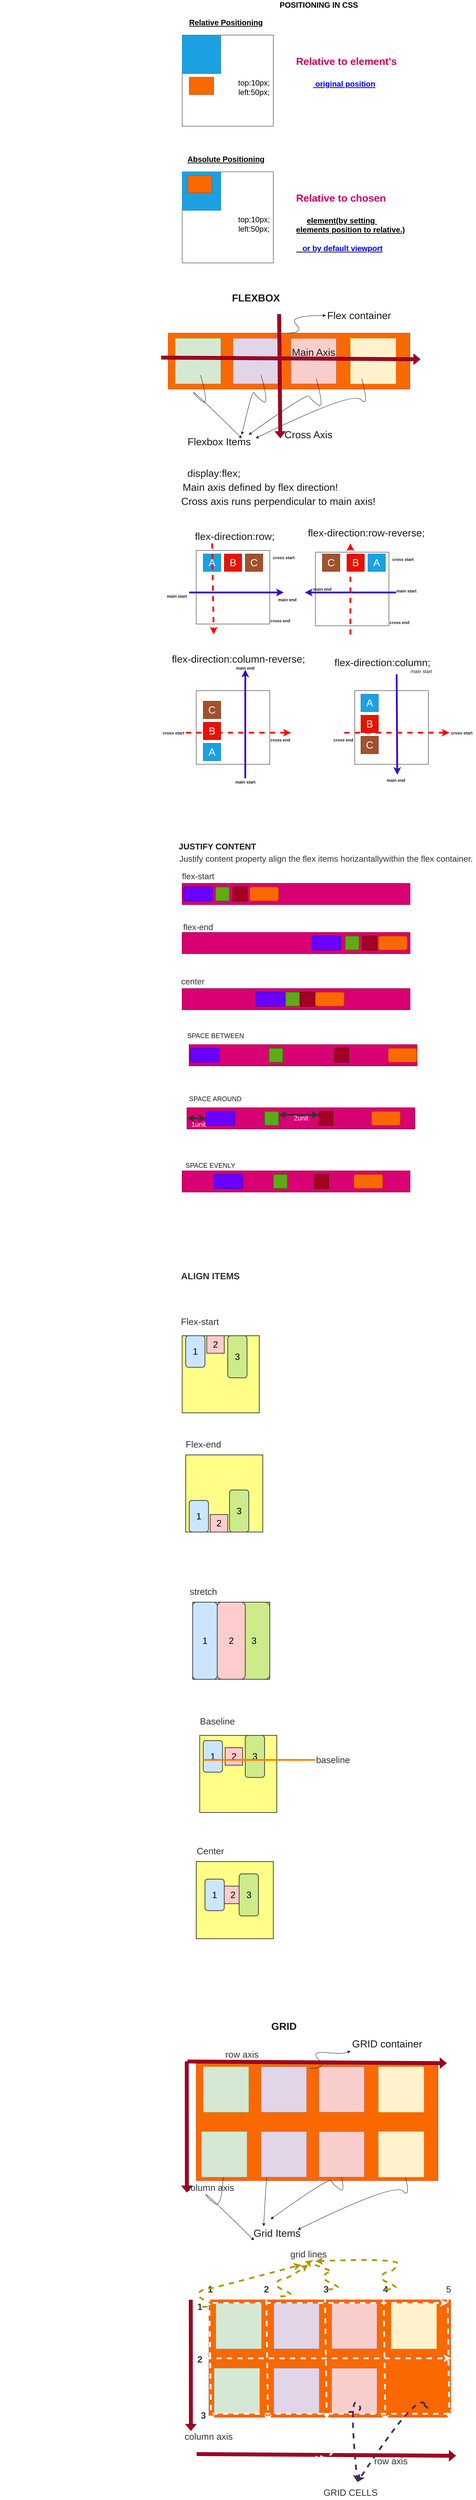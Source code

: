 <mxfile version="15.9.6" type="github">
  <diagram id="hBjouSgAeCDahPuPuHmp" name="Page-1">
    <mxGraphModel dx="1632" dy="436" grid="1" gridSize="10" guides="1" tooltips="1" connect="1" arrows="1" fold="1" page="1" pageScale="1" pageWidth="850" pageHeight="1100" math="0" shadow="0">
      <root>
        <mxCell id="0" />
        <mxCell id="1" parent="0" />
        <mxCell id="PpvAkOJpzQYMoEsu-7qa-2" value="&lt;span&gt;&lt;font size=&quot;1&quot;&gt;&lt;b style=&quot;font-size: 22px&quot;&gt;POSITIONING IN CSS&lt;/b&gt;&lt;/font&gt;&lt;/span&gt;" style="text;html=1;strokeColor=none;fillColor=none;align=center;verticalAlign=middle;whiteSpace=wrap;rounded=0;" parent="1" vertex="1">
          <mxGeometry x="340" y="30" width="260" height="30" as="geometry" />
        </mxCell>
        <mxCell id="PpvAkOJpzQYMoEsu-7qa-3" value="" style="whiteSpace=wrap;html=1;aspect=fixed;fontSize=22;" parent="1" vertex="1">
          <mxGeometry x="80" y="130" width="260" height="260" as="geometry" />
        </mxCell>
        <mxCell id="PpvAkOJpzQYMoEsu-7qa-4" value="&lt;b&gt;&lt;u&gt;Relative Positioning&lt;/u&gt;&lt;/b&gt;" style="text;html=1;strokeColor=none;fillColor=none;align=center;verticalAlign=middle;whiteSpace=wrap;rounded=0;fontSize=22;" parent="1" vertex="1">
          <mxGeometry x="80" y="80" width="250" height="30" as="geometry" />
        </mxCell>
        <mxCell id="PpvAkOJpzQYMoEsu-7qa-5" value="" style="whiteSpace=wrap;html=1;aspect=fixed;fontSize=22;fillColor=#1ba1e2;fontColor=#ffffff;strokeColor=#006EAF;" parent="1" vertex="1">
          <mxGeometry x="80" y="130" width="110" height="110" as="geometry" />
        </mxCell>
        <mxCell id="PpvAkOJpzQYMoEsu-7qa-7" value="" style="rounded=0;whiteSpace=wrap;html=1;fontSize=22;fillColor=#fa6800;fontColor=#000000;strokeColor=#C73500;" parent="1" vertex="1">
          <mxGeometry x="100" y="250" width="70" height="50" as="geometry" />
        </mxCell>
        <mxCell id="PpvAkOJpzQYMoEsu-7qa-8" value="top:10px;&lt;br&gt;left:50px;" style="text;html=1;strokeColor=none;fillColor=none;align=center;verticalAlign=middle;whiteSpace=wrap;rounded=0;fontSize=22;" parent="1" vertex="1">
          <mxGeometry x="240" y="250" width="90" height="60" as="geometry" />
        </mxCell>
        <mxCell id="PpvAkOJpzQYMoEsu-7qa-9" value="&lt;h1&gt;&lt;font style=&quot;font-size: 29px&quot; color=&quot;#cc0066&quot;&gt;Relative to element&#39;s&lt;/font&gt;&lt;span style=&quot;font-size: 43px&quot;&gt;&amp;nbsp;&lt;/span&gt;&lt;/h1&gt;&lt;div&gt;&amp;nbsp; &amp;nbsp; &amp;nbsp; &amp;nbsp; &lt;b&gt;&lt;u&gt;&amp;nbsp;&lt;font color=&quot;#0000ff&quot;&gt;original position&lt;/font&gt;&lt;/u&gt;&lt;/b&gt;&lt;/div&gt;" style="text;html=1;strokeColor=none;fillColor=none;spacing=5;spacingTop=-20;whiteSpace=wrap;overflow=hidden;rounded=0;fontSize=22;" parent="1" vertex="1">
          <mxGeometry x="400" y="155" width="480" height="210" as="geometry" />
        </mxCell>
        <mxCell id="PpvAkOJpzQYMoEsu-7qa-10" value="" style="whiteSpace=wrap;html=1;aspect=fixed;fontSize=22;" parent="1" vertex="1">
          <mxGeometry x="80" y="520" width="260" height="260" as="geometry" />
        </mxCell>
        <mxCell id="PpvAkOJpzQYMoEsu-7qa-11" value="&lt;b&gt;&lt;u&gt;Absolute Positioning&lt;/u&gt;&lt;/b&gt;" style="text;html=1;strokeColor=none;fillColor=none;align=center;verticalAlign=middle;whiteSpace=wrap;rounded=0;fontSize=22;" parent="1" vertex="1">
          <mxGeometry x="80" y="470" width="250" height="30" as="geometry" />
        </mxCell>
        <mxCell id="PpvAkOJpzQYMoEsu-7qa-12" value="" style="whiteSpace=wrap;html=1;aspect=fixed;fontSize=22;fillColor=#1ba1e2;fontColor=#ffffff;strokeColor=#006EAF;" parent="1" vertex="1">
          <mxGeometry x="80" y="520" width="110" height="110" as="geometry" />
        </mxCell>
        <mxCell id="PpvAkOJpzQYMoEsu-7qa-13" value="" style="rounded=0;whiteSpace=wrap;html=1;fontSize=22;fillColor=#fa6800;fontColor=#000000;strokeColor=#C73500;" parent="1" vertex="1">
          <mxGeometry x="95" y="530" width="70" height="50" as="geometry" />
        </mxCell>
        <mxCell id="PpvAkOJpzQYMoEsu-7qa-14" value="top:10px;&lt;br&gt;left:50px;" style="text;html=1;strokeColor=none;fillColor=none;align=center;verticalAlign=middle;whiteSpace=wrap;rounded=0;fontSize=22;" parent="1" vertex="1">
          <mxGeometry x="240" y="640" width="90" height="60" as="geometry" />
        </mxCell>
        <mxCell id="PpvAkOJpzQYMoEsu-7qa-15" value="&lt;h1&gt;&lt;font style=&quot;font-size: 29px&quot; color=&quot;#cc0066&quot;&gt;Relative to chosen&lt;/font&gt;&lt;/h1&gt;&lt;div&gt;&amp;nbsp; &amp;nbsp; &amp;nbsp;&lt;b&gt;&lt;u&gt;element(by setting&amp;nbsp;&lt;/u&gt;&lt;/b&gt;&lt;/div&gt;&lt;div&gt;&lt;b&gt;&lt;u&gt;elements position to relative.)&lt;/u&gt;&lt;/b&gt;&lt;/div&gt;&lt;div&gt;&lt;b&gt;&lt;u&gt;&lt;font color=&quot;#0000ff&quot;&gt;&lt;br&gt;&lt;/font&gt;&lt;/u&gt;&lt;/b&gt;&lt;/div&gt;&lt;div&gt;&lt;b&gt;&lt;u&gt;&lt;font color=&quot;#0000ff&quot;&gt;&amp;nbsp; &amp;nbsp;or by default viewport&lt;/font&gt;&lt;/u&gt;&lt;/b&gt;&lt;/div&gt;" style="text;html=1;strokeColor=none;fillColor=none;spacing=5;spacingTop=-20;whiteSpace=wrap;overflow=hidden;rounded=0;fontSize=22;" parent="1" vertex="1">
          <mxGeometry x="400" y="545" width="480" height="210" as="geometry" />
        </mxCell>
        <mxCell id="PpvAkOJpzQYMoEsu-7qa-16" value="&lt;b&gt;&lt;font color=&quot;#1a1a1a&quot;&gt;FLEXBOX&lt;/font&gt;&lt;/b&gt;" style="text;html=1;align=center;verticalAlign=middle;resizable=0;points=[];autosize=1;strokeColor=none;fillColor=none;fontSize=29;fontColor=#0000FF;" parent="1" vertex="1">
          <mxGeometry x="215" y="860" width="150" height="40" as="geometry" />
        </mxCell>
        <mxCell id="PpvAkOJpzQYMoEsu-7qa-17" value="" style="whiteSpace=wrap;html=1;fontSize=29;fontColor=#000000;fillColor=#fa6800;strokeColor=#C73500;" parent="1" vertex="1">
          <mxGeometry x="40" y="980" width="690" height="160" as="geometry" />
        </mxCell>
        <mxCell id="PpvAkOJpzQYMoEsu-7qa-18" value="" style="whiteSpace=wrap;html=1;aspect=fixed;fontSize=29;fillColor=#d5e8d4;strokeColor=#82b366;" parent="1" vertex="1">
          <mxGeometry x="60" y="995" width="130" height="130" as="geometry" />
        </mxCell>
        <mxCell id="PpvAkOJpzQYMoEsu-7qa-19" value="" style="whiteSpace=wrap;html=1;aspect=fixed;fontSize=29;fillColor=#e1d5e7;strokeColor=#9673a6;" parent="1" vertex="1">
          <mxGeometry x="225" y="995" width="130" height="130" as="geometry" />
        </mxCell>
        <mxCell id="PpvAkOJpzQYMoEsu-7qa-20" value="" style="whiteSpace=wrap;html=1;aspect=fixed;fontSize=29;fillColor=#f8cecc;strokeColor=#b85450;" parent="1" vertex="1">
          <mxGeometry x="390" y="995" width="130" height="130" as="geometry" />
        </mxCell>
        <mxCell id="PpvAkOJpzQYMoEsu-7qa-21" value="" style="whiteSpace=wrap;html=1;aspect=fixed;fontSize=29;fillColor=#fff2cc;strokeColor=#d6b656;" parent="1" vertex="1">
          <mxGeometry x="560" y="995" width="130" height="130" as="geometry" />
        </mxCell>
        <mxCell id="PpvAkOJpzQYMoEsu-7qa-22" value="" style="curved=1;endArrow=classic;html=1;rounded=0;fontSize=29;fontColor=#1A1A1A;" parent="1" edge="1">
          <mxGeometry width="50" height="50" relative="1" as="geometry">
            <mxPoint x="380" y="980" as="sourcePoint" />
            <mxPoint x="490" y="930" as="targetPoint" />
            <Array as="points">
              <mxPoint x="430" y="980" />
              <mxPoint x="380" y="930" />
            </Array>
          </mxGeometry>
        </mxCell>
        <mxCell id="PpvAkOJpzQYMoEsu-7qa-23" value="&amp;nbsp; &amp;nbsp; &amp;nbsp; &amp;nbsp; &amp;nbsp; &amp;nbsp; &amp;nbsp; &amp;nbsp; Flex container" style="text;html=1;align=center;verticalAlign=middle;resizable=0;points=[];autosize=1;strokeColor=none;fillColor=none;fontSize=29;fontColor=#1A1A1A;" parent="1" vertex="1">
          <mxGeometry x="355" y="910" width="330" height="40" as="geometry" />
        </mxCell>
        <mxCell id="PpvAkOJpzQYMoEsu-7qa-24" value="" style="curved=1;endArrow=classic;html=1;rounded=0;fontSize=29;fontColor=#1A1A1A;" parent="1" edge="1">
          <mxGeometry width="50" height="50" relative="1" as="geometry">
            <mxPoint x="462.5" y="1110" as="sourcePoint" />
            <mxPoint x="270" y="1270" as="targetPoint" />
            <Array as="points">
              <mxPoint x="487.5" y="1200" />
              <mxPoint x="447.5" y="1170" />
              <mxPoint x="437.5" y="1150" />
            </Array>
          </mxGeometry>
        </mxCell>
        <mxCell id="PpvAkOJpzQYMoEsu-7qa-25" value="" style="curved=1;endArrow=classic;html=1;rounded=0;fontSize=29;fontColor=#1A1A1A;" parent="1" edge="1">
          <mxGeometry width="50" height="50" relative="1" as="geometry">
            <mxPoint x="592.333" y="1110" as="sourcePoint" />
            <mxPoint x="290" y="1280" as="targetPoint" />
            <Array as="points">
              <mxPoint x="615" y="1195" />
              <mxPoint x="565" y="1145" />
            </Array>
          </mxGeometry>
        </mxCell>
        <mxCell id="PpvAkOJpzQYMoEsu-7qa-26" value="" style="curved=1;endArrow=classic;html=1;rounded=0;fontSize=29;fontColor=#1A1A1A;" parent="1" edge="1">
          <mxGeometry width="50" height="50" relative="1" as="geometry">
            <mxPoint x="305" y="1100" as="sourcePoint" />
            <mxPoint x="250" y="1270" as="targetPoint" />
            <Array as="points">
              <mxPoint x="330" y="1190" />
              <mxPoint x="290" y="1160" />
              <mxPoint x="280" y="1140" />
            </Array>
          </mxGeometry>
        </mxCell>
        <mxCell id="PpvAkOJpzQYMoEsu-7qa-27" value="" style="curved=1;endArrow=classic;html=1;rounded=0;fontSize=29;fontColor=#1A1A1A;" parent="1" edge="1">
          <mxGeometry width="50" height="50" relative="1" as="geometry">
            <mxPoint x="132.5" y="1100" as="sourcePoint" />
            <mxPoint x="250" y="1280" as="targetPoint" />
            <Array as="points">
              <mxPoint x="157.5" y="1190" />
              <mxPoint x="117.5" y="1160" />
              <mxPoint x="107.5" y="1140" />
            </Array>
          </mxGeometry>
        </mxCell>
        <mxCell id="PpvAkOJpzQYMoEsu-7qa-28" value="Flexbox Items" style="text;html=1;align=center;verticalAlign=middle;resizable=0;points=[];autosize=1;strokeColor=none;fillColor=none;fontSize=29;fontColor=#1A1A1A;" parent="1" vertex="1">
          <mxGeometry x="85" y="1270" width="200" height="40" as="geometry" />
        </mxCell>
        <mxCell id="PpvAkOJpzQYMoEsu-7qa-29" value="display:flex;" style="text;html=1;align=center;verticalAlign=middle;resizable=0;points=[];autosize=1;strokeColor=none;fillColor=none;fontSize=29;fontColor=#1A1A1A;" parent="1" vertex="1">
          <mxGeometry x="85" y="1360" width="170" height="40" as="geometry" />
        </mxCell>
        <mxCell id="PpvAkOJpzQYMoEsu-7qa-32" value="" style="shape=flexArrow;endArrow=classic;html=1;rounded=0;fontSize=29;fontColor=#1A1A1A;fillColor=#a20025;strokeColor=#6F0000;" parent="1" edge="1">
          <mxGeometry width="50" height="50" relative="1" as="geometry">
            <mxPoint x="20" y="1050" as="sourcePoint" />
            <mxPoint x="760" y="1054.805" as="targetPoint" />
          </mxGeometry>
        </mxCell>
        <mxCell id="PpvAkOJpzQYMoEsu-7qa-34" value="Main Axis" style="text;html=1;strokeColor=none;fillColor=none;align=center;verticalAlign=middle;whiteSpace=wrap;rounded=0;fontSize=29;fontColor=#1A1A1A;strokeWidth=1;" parent="1" vertex="1">
          <mxGeometry x="345" y="1020" width="220" height="30" as="geometry" />
        </mxCell>
        <mxCell id="PpvAkOJpzQYMoEsu-7qa-36" value="" style="shape=flexArrow;endArrow=classic;html=1;rounded=0;fontSize=29;fontColor=#1A1A1A;fillColor=#a20025;strokeColor=#6F0000;exitX=0.005;exitY=0.4;exitDx=0;exitDy=0;exitPerimeter=0;" parent="1" source="PpvAkOJpzQYMoEsu-7qa-23" edge="1">
          <mxGeometry width="50" height="50" relative="1" as="geometry">
            <mxPoint x="250" y="920" as="sourcePoint" />
            <mxPoint x="360" y="1280" as="targetPoint" />
          </mxGeometry>
        </mxCell>
        <mxCell id="PpvAkOJpzQYMoEsu-7qa-38" value="Cross Axis" style="text;html=1;align=center;verticalAlign=middle;resizable=0;points=[];autosize=1;strokeColor=none;fillColor=none;fontSize=29;fontColor=#1A1A1A;" parent="1" vertex="1">
          <mxGeometry x="365" y="1250" width="150" height="40" as="geometry" />
        </mxCell>
        <mxCell id="PpvAkOJpzQYMoEsu-7qa-39" value="&amp;nbsp; &amp;nbsp; &amp;nbsp; &amp;nbsp; &amp;nbsp; &amp;nbsp; &amp;nbsp; &amp;nbsp; &amp;nbsp; &amp;nbsp; &amp;nbsp; &amp;nbsp; &amp;nbsp; &amp;nbsp; &amp;nbsp; &amp;nbsp; &amp;nbsp; &amp;nbsp; &amp;nbsp; &amp;nbsp; &amp;nbsp; &amp;nbsp; &amp;nbsp; &amp;nbsp; &amp;nbsp;Main axis defined by flex direction!" style="text;html=1;align=center;verticalAlign=middle;resizable=0;points=[];autosize=1;strokeColor=none;fillColor=none;fontSize=29;fontColor=#1A1A1A;" parent="1" vertex="1">
          <mxGeometry x="-320" y="1400" width="850" height="40" as="geometry" />
        </mxCell>
        <mxCell id="PpvAkOJpzQYMoEsu-7qa-40" value="&amp;nbsp; &amp;nbsp; &amp;nbsp; &amp;nbsp; &amp;nbsp; &amp;nbsp; &amp;nbsp; &amp;nbsp; &amp;nbsp; &amp;nbsp; &amp;nbsp; &amp;nbsp; &amp;nbsp; &amp;nbsp; &amp;nbsp; &amp;nbsp; &amp;nbsp; &amp;nbsp; &amp;nbsp; &amp;nbsp; &amp;nbsp; &amp;nbsp; &amp;nbsp; &amp;nbsp; &amp;nbsp; &amp;nbsp; &amp;nbsp; &amp;nbsp; &amp;nbsp; &amp;nbsp; &amp;nbsp; &amp;nbsp;Cross axis runs perpendicular to main axis!" style="text;html=1;align=center;verticalAlign=middle;resizable=0;points=[];autosize=1;strokeColor=none;fillColor=none;fontSize=29;fontColor=#1A1A1A;" parent="1" vertex="1">
          <mxGeometry x="-440" y="1440" width="1080" height="40" as="geometry" />
        </mxCell>
        <mxCell id="PpvAkOJpzQYMoEsu-7qa-42" value="" style="whiteSpace=wrap;html=1;aspect=fixed;fontSize=29;fontColor=#1A1A1A;strokeWidth=1;" parent="1" vertex="1">
          <mxGeometry x="120" y="1600" width="210" height="210" as="geometry" />
        </mxCell>
        <mxCell id="PpvAkOJpzQYMoEsu-7qa-43" value="A" style="whiteSpace=wrap;html=1;aspect=fixed;fontSize=29;fontColor=#ffffff;strokeWidth=1;fillColor=#1ba1e2;strokeColor=#006EAF;" parent="1" vertex="1">
          <mxGeometry x="140" y="1610" width="50" height="50" as="geometry" />
        </mxCell>
        <mxCell id="PpvAkOJpzQYMoEsu-7qa-45" value="B" style="whiteSpace=wrap;html=1;aspect=fixed;fontSize=29;fontColor=#ffffff;strokeWidth=1;fillColor=#e51400;strokeColor=#B20000;" parent="1" vertex="1">
          <mxGeometry x="200" y="1610" width="50" height="50" as="geometry" />
        </mxCell>
        <mxCell id="PpvAkOJpzQYMoEsu-7qa-46" value="C" style="whiteSpace=wrap;html=1;aspect=fixed;fontSize=29;fontColor=#ffffff;strokeWidth=1;fillColor=#a0522d;strokeColor=#6D1F00;" parent="1" vertex="1">
          <mxGeometry x="260" y="1610" width="50" height="50" as="geometry" />
        </mxCell>
        <mxCell id="PpvAkOJpzQYMoEsu-7qa-47" value="&amp;nbsp; &amp;nbsp; &amp;nbsp; &amp;nbsp; &amp;nbsp; &amp;nbsp; &amp;nbsp; &amp;nbsp; flex-direction:row;" style="text;html=1;align=center;verticalAlign=middle;resizable=0;points=[];autosize=1;strokeColor=none;fillColor=none;fontSize=29;fontColor=#1A1A1A;" parent="1" vertex="1">
          <mxGeometry x="-20" y="1540" width="370" height="40" as="geometry" />
        </mxCell>
        <mxCell id="PpvAkOJpzQYMoEsu-7qa-51" value="" style="endArrow=classic;html=1;rounded=0;fontSize=28;fontColor=#1A1A1A;fillColor=#6a00ff;strokeColor=#3700CC;strokeWidth=5;" parent="1" edge="1">
          <mxGeometry width="50" height="50" relative="1" as="geometry">
            <mxPoint x="100" y="1720" as="sourcePoint" />
            <mxPoint x="370" y="1720" as="targetPoint" />
          </mxGeometry>
        </mxCell>
        <mxCell id="PpvAkOJpzQYMoEsu-7qa-52" value="" style="endArrow=classic;html=1;rounded=0;fontSize=28;fontColor=#1A1A1A;strokeWidth=5;strokeColor=#FF0000;dashed=1;" parent="1" source="PpvAkOJpzQYMoEsu-7qa-47" edge="1">
          <mxGeometry width="50" height="50" relative="1" as="geometry">
            <mxPoint x="400" y="1760" as="sourcePoint" />
            <mxPoint x="170" y="1840" as="targetPoint" />
          </mxGeometry>
        </mxCell>
        <mxCell id="PpvAkOJpzQYMoEsu-7qa-53" value="&lt;span style=&quot;font-size: 12px&quot;&gt;&lt;b&gt;main start&lt;/b&gt;&lt;/span&gt;" style="text;html=1;strokeColor=none;fillColor=none;align=center;verticalAlign=middle;whiteSpace=wrap;rounded=0;fontSize=28;fontColor=#1A1A1A;" parent="1" vertex="1">
          <mxGeometry x="30" y="1710" width="70" height="30" as="geometry" />
        </mxCell>
        <mxCell id="PpvAkOJpzQYMoEsu-7qa-54" value="&lt;span style=&quot;font-size: 12px&quot;&gt;&lt;b&gt;main end&lt;/b&gt;&lt;/span&gt;" style="text;html=1;strokeColor=none;fillColor=none;align=center;verticalAlign=middle;whiteSpace=wrap;rounded=0;fontSize=28;fontColor=#1A1A1A;" parent="1" vertex="1">
          <mxGeometry x="350" y="1720" width="60" height="30" as="geometry" />
        </mxCell>
        <mxCell id="PpvAkOJpzQYMoEsu-7qa-55" value="&lt;span style=&quot;font-size: 12px&quot;&gt;&lt;b&gt;cross start&lt;/b&gt;&lt;/span&gt;" style="text;html=1;strokeColor=none;fillColor=none;align=center;verticalAlign=middle;whiteSpace=wrap;rounded=0;fontSize=28;fontColor=#1A1A1A;" parent="1" vertex="1">
          <mxGeometry x="330" y="1600" width="80" height="30" as="geometry" />
        </mxCell>
        <mxCell id="PpvAkOJpzQYMoEsu-7qa-56" value="&lt;span style=&quot;font-size: 12px&quot;&gt;&lt;b&gt;cross end&lt;/b&gt;&lt;/span&gt;" style="text;html=1;strokeColor=none;fillColor=none;align=center;verticalAlign=middle;whiteSpace=wrap;rounded=0;fontSize=28;fontColor=#1A1A1A;" parent="1" vertex="1">
          <mxGeometry x="330" y="1780" width="60" height="30" as="geometry" />
        </mxCell>
        <mxCell id="PpvAkOJpzQYMoEsu-7qa-59" value="" style="whiteSpace=wrap;html=1;aspect=fixed;fontSize=29;fontColor=#1A1A1A;strokeWidth=1;" parent="1" vertex="1">
          <mxGeometry x="460" y="1605" width="210" height="210" as="geometry" />
        </mxCell>
        <mxCell id="PpvAkOJpzQYMoEsu-7qa-60" value="A" style="whiteSpace=wrap;html=1;aspect=fixed;fontSize=29;fontColor=#ffffff;strokeWidth=1;fillColor=#1ba1e2;strokeColor=#006EAF;" parent="1" vertex="1">
          <mxGeometry x="610" y="1610" width="50" height="50" as="geometry" />
        </mxCell>
        <mxCell id="PpvAkOJpzQYMoEsu-7qa-61" value="B" style="whiteSpace=wrap;html=1;aspect=fixed;fontSize=29;fontColor=#ffffff;strokeWidth=1;fillColor=#e51400;strokeColor=#B20000;" parent="1" vertex="1">
          <mxGeometry x="550" y="1610" width="50" height="50" as="geometry" />
        </mxCell>
        <mxCell id="PpvAkOJpzQYMoEsu-7qa-62" value="C" style="whiteSpace=wrap;html=1;aspect=fixed;fontSize=29;fontColor=#ffffff;strokeWidth=1;fillColor=#a0522d;strokeColor=#6D1F00;" parent="1" vertex="1">
          <mxGeometry x="480" y="1610" width="50" height="50" as="geometry" />
        </mxCell>
        <mxCell id="PpvAkOJpzQYMoEsu-7qa-63" value="" style="endArrow=classic;html=1;rounded=0;fontSize=28;fontColor=#1A1A1A;fillColor=#6a00ff;strokeColor=#3700CC;strokeWidth=5;" parent="1" edge="1">
          <mxGeometry width="50" height="50" relative="1" as="geometry">
            <mxPoint x="690" y="1720" as="sourcePoint" />
            <mxPoint x="430" y="1720" as="targetPoint" />
          </mxGeometry>
        </mxCell>
        <mxCell id="PpvAkOJpzQYMoEsu-7qa-64" value="" style="endArrow=classic;html=1;rounded=0;fontSize=28;fontColor=#1A1A1A;strokeWidth=5;strokeColor=#FF0000;dashed=1;" parent="1" edge="1">
          <mxGeometry width="50" height="50" relative="1" as="geometry">
            <mxPoint x="560" y="1840" as="sourcePoint" />
            <mxPoint x="560" y="1580" as="targetPoint" />
          </mxGeometry>
        </mxCell>
        <mxCell id="PpvAkOJpzQYMoEsu-7qa-65" value="&lt;span style=&quot;font-size: 12px&quot;&gt;&lt;b&gt;main start&lt;/b&gt;&lt;/span&gt;" style="text;html=1;strokeColor=none;fillColor=none;align=center;verticalAlign=middle;whiteSpace=wrap;rounded=0;fontSize=28;fontColor=#1A1A1A;" parent="1" vertex="1">
          <mxGeometry x="690" y="1695" width="60" height="30" as="geometry" />
        </mxCell>
        <mxCell id="PpvAkOJpzQYMoEsu-7qa-66" value="&lt;span style=&quot;font-size: 12px&quot;&gt;&lt;b&gt;cross start&lt;/b&gt;&lt;/span&gt;" style="text;html=1;strokeColor=none;fillColor=none;align=center;verticalAlign=middle;whiteSpace=wrap;rounded=0;fontSize=28;fontColor=#1A1A1A;" parent="1" vertex="1">
          <mxGeometry x="670" y="1605" width="80" height="30" as="geometry" />
        </mxCell>
        <mxCell id="PpvAkOJpzQYMoEsu-7qa-67" value="&lt;span style=&quot;font-size: 12px&quot;&gt;&lt;b&gt;cross end&lt;/b&gt;&lt;/span&gt;" style="text;html=1;strokeColor=none;fillColor=none;align=center;verticalAlign=middle;whiteSpace=wrap;rounded=0;fontSize=28;fontColor=#1A1A1A;" parent="1" vertex="1">
          <mxGeometry x="670" y="1785" width="60" height="30" as="geometry" />
        </mxCell>
        <mxCell id="PpvAkOJpzQYMoEsu-7qa-68" value="flex-direction:row-reverse;" style="text;html=1;align=center;verticalAlign=middle;resizable=0;points=[];autosize=1;strokeColor=none;fillColor=none;fontSize=29;fontColor=#1A1A1A;" parent="1" vertex="1">
          <mxGeometry x="430" y="1530" width="350" height="40" as="geometry" />
        </mxCell>
        <mxCell id="PpvAkOJpzQYMoEsu-7qa-69" value="&lt;span style=&quot;font-size: 12px&quot;&gt;&lt;b&gt;main end&lt;/b&gt;&lt;/span&gt;" style="text;html=1;strokeColor=none;fillColor=none;align=center;verticalAlign=middle;whiteSpace=wrap;rounded=0;fontSize=28;fontColor=#1A1A1A;" parent="1" vertex="1">
          <mxGeometry x="450" y="1690" width="60" height="30" as="geometry" />
        </mxCell>
        <mxCell id="PpvAkOJpzQYMoEsu-7qa-70" value="" style="whiteSpace=wrap;html=1;aspect=fixed;fontSize=29;fontColor=#1A1A1A;strokeWidth=1;" parent="1" vertex="1">
          <mxGeometry x="120" y="2000" width="210" height="210" as="geometry" />
        </mxCell>
        <mxCell id="PpvAkOJpzQYMoEsu-7qa-71" value="A" style="whiteSpace=wrap;html=1;aspect=fixed;fontSize=29;fontColor=#ffffff;strokeWidth=1;fillColor=#1ba1e2;strokeColor=#006EAF;" parent="1" vertex="1">
          <mxGeometry x="140" y="2150" width="50" height="50" as="geometry" />
        </mxCell>
        <mxCell id="PpvAkOJpzQYMoEsu-7qa-72" value="B" style="whiteSpace=wrap;html=1;aspect=fixed;fontSize=29;fontColor=#ffffff;strokeWidth=1;fillColor=#e51400;strokeColor=#B20000;" parent="1" vertex="1">
          <mxGeometry x="140" y="2090" width="50" height="50" as="geometry" />
        </mxCell>
        <mxCell id="PpvAkOJpzQYMoEsu-7qa-73" value="C" style="whiteSpace=wrap;html=1;aspect=fixed;fontSize=29;fontColor=#ffffff;strokeWidth=1;fillColor=#a0522d;strokeColor=#6D1F00;" parent="1" vertex="1">
          <mxGeometry x="140" y="2030" width="50" height="50" as="geometry" />
        </mxCell>
        <mxCell id="PpvAkOJpzQYMoEsu-7qa-74" value="" style="endArrow=classic;html=1;rounded=0;fontSize=28;fontColor=#1A1A1A;fillColor=#6a00ff;strokeColor=#3700CC;strokeWidth=5;" parent="1" edge="1">
          <mxGeometry width="50" height="50" relative="1" as="geometry">
            <mxPoint x="260" y="2250" as="sourcePoint" />
            <mxPoint x="260" y="1940" as="targetPoint" />
          </mxGeometry>
        </mxCell>
        <mxCell id="PpvAkOJpzQYMoEsu-7qa-75" value="" style="endArrow=classic;html=1;rounded=0;fontSize=28;fontColor=#1A1A1A;strokeWidth=5;strokeColor=#FF0000;dashed=1;" parent="1" edge="1">
          <mxGeometry width="50" height="50" relative="1" as="geometry">
            <mxPoint x="90" y="2120" as="sourcePoint" />
            <mxPoint x="390" y="2120" as="targetPoint" />
          </mxGeometry>
        </mxCell>
        <mxCell id="PpvAkOJpzQYMoEsu-7qa-76" value="&lt;span style=&quot;font-size: 12px&quot;&gt;&lt;b&gt;main start&lt;/b&gt;&lt;/span&gt;" style="text;html=1;strokeColor=none;fillColor=none;align=center;verticalAlign=middle;whiteSpace=wrap;rounded=0;fontSize=28;fontColor=#1A1A1A;" parent="1" vertex="1">
          <mxGeometry x="222.5" y="2240" width="75" height="30" as="geometry" />
        </mxCell>
        <mxCell id="PpvAkOJpzQYMoEsu-7qa-77" value="&lt;span style=&quot;font-size: 12px&quot;&gt;&lt;b&gt;main end&lt;/b&gt;&lt;/span&gt;" style="text;html=1;strokeColor=none;fillColor=none;align=center;verticalAlign=middle;whiteSpace=wrap;rounded=0;fontSize=28;fontColor=#1A1A1A;" parent="1" vertex="1">
          <mxGeometry x="230" y="1900" width="60" height="60" as="geometry" />
        </mxCell>
        <mxCell id="PpvAkOJpzQYMoEsu-7qa-78" value="&lt;span style=&quot;font-size: 12px&quot;&gt;&lt;b&gt;cross end&lt;/b&gt;&lt;/span&gt;" style="text;html=1;strokeColor=none;fillColor=none;align=center;verticalAlign=middle;whiteSpace=wrap;rounded=0;fontSize=28;fontColor=#1A1A1A;" parent="1" vertex="1">
          <mxGeometry x="320" y="2120" width="80" height="30" as="geometry" />
        </mxCell>
        <mxCell id="PpvAkOJpzQYMoEsu-7qa-79" value="&lt;span style=&quot;font-size: 12px&quot;&gt;&lt;b&gt;cross start&lt;/b&gt;&lt;/span&gt;" style="text;html=1;strokeColor=none;fillColor=none;align=center;verticalAlign=middle;whiteSpace=wrap;rounded=0;fontSize=28;fontColor=#1A1A1A;" parent="1" vertex="1">
          <mxGeometry x="20" y="2100" width="70" height="30" as="geometry" />
        </mxCell>
        <mxCell id="PpvAkOJpzQYMoEsu-7qa-80" style="edgeStyle=orthogonalEdgeStyle;rounded=0;orthogonalLoop=1;jettySize=auto;html=1;exitX=0.5;exitY=1;exitDx=0;exitDy=0;dashed=1;fontSize=14;fontColor=#1A1A1A;strokeColor=#FF0000;strokeWidth=5;" parent="1" source="PpvAkOJpzQYMoEsu-7qa-76" target="PpvAkOJpzQYMoEsu-7qa-76" edge="1">
          <mxGeometry relative="1" as="geometry" />
        </mxCell>
        <mxCell id="PpvAkOJpzQYMoEsu-7qa-81" value="&amp;nbsp;flex-direction:column-reverse;" style="text;html=1;align=center;verticalAlign=middle;resizable=0;points=[];autosize=1;strokeColor=none;fillColor=none;fontSize=29;fontColor=#1A1A1A;" parent="1" vertex="1">
          <mxGeometry x="36.25" y="1890" width="400" height="40" as="geometry" />
        </mxCell>
        <mxCell id="PpvAkOJpzQYMoEsu-7qa-82" value="" style="whiteSpace=wrap;html=1;aspect=fixed;fontSize=29;fontColor=#1A1A1A;strokeWidth=1;" parent="1" vertex="1">
          <mxGeometry x="572.5" y="2000" width="210" height="210" as="geometry" />
        </mxCell>
        <mxCell id="PpvAkOJpzQYMoEsu-7qa-83" value="A" style="whiteSpace=wrap;html=1;aspect=fixed;fontSize=29;fontColor=#ffffff;strokeWidth=1;fillColor=#1ba1e2;strokeColor=#006EAF;" parent="1" vertex="1">
          <mxGeometry x="590" y="2010" width="50" height="50" as="geometry" />
        </mxCell>
        <mxCell id="PpvAkOJpzQYMoEsu-7qa-84" value="B" style="whiteSpace=wrap;html=1;aspect=fixed;fontSize=29;fontColor=#ffffff;strokeWidth=1;fillColor=#e51400;strokeColor=#B20000;" parent="1" vertex="1">
          <mxGeometry x="590" y="2070" width="50" height="50" as="geometry" />
        </mxCell>
        <mxCell id="PpvAkOJpzQYMoEsu-7qa-85" value="C" style="whiteSpace=wrap;html=1;aspect=fixed;fontSize=29;fontColor=#ffffff;strokeWidth=1;fillColor=#a0522d;strokeColor=#6D1F00;" parent="1" vertex="1">
          <mxGeometry x="590" y="2130" width="50" height="50" as="geometry" />
        </mxCell>
        <mxCell id="PpvAkOJpzQYMoEsu-7qa-86" value="" style="endArrow=classic;html=1;rounded=0;fontSize=28;fontColor=#1A1A1A;fillColor=#6a00ff;strokeColor=#3700CC;strokeWidth=5;entryX=0.25;entryY=0;entryDx=0;entryDy=0;exitX=0.867;exitY=1.056;exitDx=0;exitDy=0;exitPerimeter=0;" parent="1" edge="1">
          <mxGeometry width="50" height="50" relative="1" as="geometry">
            <mxPoint x="692.02" y="1953.36" as="sourcePoint" />
            <mxPoint x="693.75" y="2240" as="targetPoint" />
          </mxGeometry>
        </mxCell>
        <mxCell id="PpvAkOJpzQYMoEsu-7qa-87" value="" style="endArrow=classic;html=1;rounded=0;fontSize=28;fontColor=#1A1A1A;strokeWidth=5;strokeColor=#FF0000;dashed=1;" parent="1" edge="1">
          <mxGeometry width="50" height="50" relative="1" as="geometry">
            <mxPoint x="542.5" y="2120" as="sourcePoint" />
            <mxPoint x="842.5" y="2120" as="targetPoint" />
          </mxGeometry>
        </mxCell>
        <mxCell id="PpvAkOJpzQYMoEsu-7qa-90" value="&lt;span style=&quot;font-size: 12px&quot;&gt;&lt;b&gt;cross start&lt;/b&gt;&lt;/span&gt;" style="text;html=1;strokeColor=none;fillColor=none;align=center;verticalAlign=middle;whiteSpace=wrap;rounded=0;fontSize=28;fontColor=#1A1A1A;" parent="1" vertex="1">
          <mxGeometry x="837.5" y="2100" width="80" height="30" as="geometry" />
        </mxCell>
        <mxCell id="PpvAkOJpzQYMoEsu-7qa-91" value="&lt;span style=&quot;font-size: 12px&quot;&gt;&lt;b&gt;cross end&lt;/b&gt;&lt;/span&gt;" style="text;html=1;strokeColor=none;fillColor=none;align=center;verticalAlign=middle;whiteSpace=wrap;rounded=0;fontSize=28;fontColor=#1A1A1A;" parent="1" vertex="1">
          <mxGeometry x="510" y="2120" width="60" height="30" as="geometry" />
        </mxCell>
        <mxCell id="PpvAkOJpzQYMoEsu-7qa-92" style="edgeStyle=orthogonalEdgeStyle;rounded=0;orthogonalLoop=1;jettySize=auto;html=1;exitX=0.5;exitY=1;exitDx=0;exitDy=0;dashed=1;fontSize=14;fontColor=#1A1A1A;strokeColor=#FF0000;strokeWidth=5;" parent="1" edge="1">
          <mxGeometry relative="1" as="geometry">
            <mxPoint x="712.5" y="2270" as="sourcePoint" />
            <mxPoint x="712.5" y="2270" as="targetPoint" />
          </mxGeometry>
        </mxCell>
        <mxCell id="PpvAkOJpzQYMoEsu-7qa-93" value="main start" style="text;whiteSpace=wrap;html=1;fontSize=14;fontColor=#1A1A1A;" parent="1" vertex="1">
          <mxGeometry x="730" y="1930" width="90" height="30" as="geometry" />
        </mxCell>
        <mxCell id="PpvAkOJpzQYMoEsu-7qa-94" value="&lt;span style=&quot;font-size: 12px&quot;&gt;&lt;b&gt;main end&lt;/b&gt;&lt;/span&gt;" style="text;html=1;strokeColor=none;fillColor=none;align=center;verticalAlign=middle;whiteSpace=wrap;rounded=0;fontSize=28;fontColor=#1A1A1A;" parent="1" vertex="1">
          <mxGeometry x="660" y="2220" width="60" height="60" as="geometry" />
        </mxCell>
        <mxCell id="PpvAkOJpzQYMoEsu-7qa-95" value="flex-direction:column;" style="text;html=1;align=center;verticalAlign=middle;resizable=0;points=[];autosize=1;strokeColor=none;fillColor=none;fontSize=29;fontColor=#1A1A1A;" parent="1" vertex="1">
          <mxGeometry x="506.25" y="1900" width="290" height="40" as="geometry" />
        </mxCell>
        <mxCell id="PpvAkOJpzQYMoEsu-7qa-96" value="&lt;b&gt;&lt;font style=&quot;font-size: 24px&quot;&gt;JUSTIFY CONTENT&lt;/font&gt;&lt;/b&gt;" style="text;html=1;align=center;verticalAlign=middle;resizable=0;points=[];autosize=1;strokeColor=none;fillColor=none;fontSize=14;fontColor=#1A1A1A;strokeWidth=2;" parent="1" vertex="1">
          <mxGeometry x="60" y="2430" width="240" height="30" as="geometry" />
        </mxCell>
        <mxCell id="PpvAkOJpzQYMoEsu-7qa-97" value="" style="whiteSpace=wrap;html=1;fontSize=19;fontColor=#ffffff;strokeWidth=2;fillColor=#d80073;strokeColor=#A50040;" parent="1" vertex="1">
          <mxGeometry x="80" y="2550" width="650" height="60" as="geometry" />
        </mxCell>
        <mxCell id="PpvAkOJpzQYMoEsu-7qa-98" value="" style="rounded=1;whiteSpace=wrap;html=1;fontSize=19;fontColor=#ffffff;strokeWidth=2;fillColor=#6a00ff;strokeColor=#3700CC;" parent="1" vertex="1">
          <mxGeometry x="83.75" y="2560" width="82.5" height="40" as="geometry" />
        </mxCell>
        <mxCell id="PpvAkOJpzQYMoEsu-7qa-99" value="" style="whiteSpace=wrap;html=1;aspect=fixed;fontSize=19;fontColor=#ffffff;strokeWidth=2;fillColor=#60a917;strokeColor=#2D7600;" parent="1" vertex="1">
          <mxGeometry x="175" y="2560" width="40" height="40" as="geometry" />
        </mxCell>
        <mxCell id="PpvAkOJpzQYMoEsu-7qa-100" value="" style="whiteSpace=wrap;html=1;aspect=fixed;fontSize=19;fontColor=#ffffff;strokeWidth=2;fillColor=#a20025;strokeColor=#6F0000;" parent="1" vertex="1">
          <mxGeometry x="225" y="2560" width="40" height="40" as="geometry" />
        </mxCell>
        <mxCell id="PpvAkOJpzQYMoEsu-7qa-101" value="" style="rounded=1;whiteSpace=wrap;html=1;fontSize=19;fontColor=#000000;strokeWidth=2;fillColor=#fa6800;strokeColor=#C73500;" parent="1" vertex="1">
          <mxGeometry x="272.5" y="2560" width="82.5" height="40" as="geometry" />
        </mxCell>
        <mxCell id="PpvAkOJpzQYMoEsu-7qa-102" value="" style="whiteSpace=wrap;html=1;fontSize=19;fontColor=#ffffff;strokeWidth=2;fillColor=#d80073;strokeColor=#A50040;" parent="1" vertex="1">
          <mxGeometry x="80" y="2690" width="650" height="60" as="geometry" />
        </mxCell>
        <mxCell id="PpvAkOJpzQYMoEsu-7qa-103" value="" style="rounded=1;whiteSpace=wrap;html=1;fontSize=19;fontColor=#ffffff;strokeWidth=2;fillColor=#6a00ff;strokeColor=#3700CC;" parent="1" vertex="1">
          <mxGeometry x="450" y="2700" width="82.5" height="40" as="geometry" />
        </mxCell>
        <mxCell id="PpvAkOJpzQYMoEsu-7qa-104" value="" style="whiteSpace=wrap;html=1;aspect=fixed;fontSize=19;fontColor=#ffffff;strokeWidth=2;fillColor=#60a917;strokeColor=#2D7600;" parent="1" vertex="1">
          <mxGeometry x="545" y="2700" width="40" height="40" as="geometry" />
        </mxCell>
        <mxCell id="PpvAkOJpzQYMoEsu-7qa-105" value="" style="whiteSpace=wrap;html=1;aspect=fixed;fontSize=19;fontColor=#ffffff;strokeWidth=2;fillColor=#a20025;strokeColor=#6F0000;" parent="1" vertex="1">
          <mxGeometry x="595" y="2700" width="40" height="40" as="geometry" />
        </mxCell>
        <mxCell id="PpvAkOJpzQYMoEsu-7qa-106" value="" style="rounded=1;whiteSpace=wrap;html=1;fontSize=19;fontColor=#000000;strokeWidth=2;fillColor=#fa6800;strokeColor=#C73500;" parent="1" vertex="1">
          <mxGeometry x="640" y="2700" width="82.5" height="40" as="geometry" />
        </mxCell>
        <mxCell id="PpvAkOJpzQYMoEsu-7qa-107" value="" style="whiteSpace=wrap;html=1;fontSize=19;fontColor=#ffffff;strokeWidth=2;fillColor=#d80073;strokeColor=#A50040;" parent="1" vertex="1">
          <mxGeometry x="80" y="2850" width="650" height="60" as="geometry" />
        </mxCell>
        <mxCell id="PpvAkOJpzQYMoEsu-7qa-108" value="" style="rounded=1;whiteSpace=wrap;html=1;fontSize=19;fontColor=#ffffff;strokeWidth=2;fillColor=#6a00ff;strokeColor=#3700CC;" parent="1" vertex="1">
          <mxGeometry x="290" y="2860" width="82.5" height="40" as="geometry" />
        </mxCell>
        <mxCell id="PpvAkOJpzQYMoEsu-7qa-109" value="" style="whiteSpace=wrap;html=1;aspect=fixed;fontSize=19;fontColor=#ffffff;strokeWidth=2;fillColor=#60a917;strokeColor=#2D7600;" parent="1" vertex="1">
          <mxGeometry x="375" y="2860" width="40" height="40" as="geometry" />
        </mxCell>
        <mxCell id="PpvAkOJpzQYMoEsu-7qa-110" value="" style="whiteSpace=wrap;html=1;aspect=fixed;fontSize=19;fontColor=#ffffff;strokeWidth=2;fillColor=#a20025;strokeColor=#6F0000;" parent="1" vertex="1">
          <mxGeometry x="417.5" y="2860" width="40" height="40" as="geometry" />
        </mxCell>
        <mxCell id="PpvAkOJpzQYMoEsu-7qa-111" value="" style="rounded=1;whiteSpace=wrap;html=1;fontSize=19;fontColor=#000000;strokeWidth=2;fillColor=#fa6800;strokeColor=#C73500;" parent="1" vertex="1">
          <mxGeometry x="460" y="2860" width="82.5" height="40" as="geometry" />
        </mxCell>
        <mxCell id="PpvAkOJpzQYMoEsu-7qa-112" value="" style="whiteSpace=wrap;html=1;fontSize=19;fontColor=#ffffff;strokeWidth=2;fillColor=#d80073;strokeColor=#A50040;" parent="1" vertex="1">
          <mxGeometry x="100" y="3010" width="650" height="60" as="geometry" />
        </mxCell>
        <mxCell id="PpvAkOJpzQYMoEsu-7qa-113" value="" style="rounded=1;whiteSpace=wrap;html=1;fontSize=19;fontColor=#ffffff;strokeWidth=2;fillColor=#6a00ff;strokeColor=#3700CC;" parent="1" vertex="1">
          <mxGeometry x="103.75" y="3020" width="82.5" height="40" as="geometry" />
        </mxCell>
        <mxCell id="PpvAkOJpzQYMoEsu-7qa-114" value="" style="whiteSpace=wrap;html=1;aspect=fixed;fontSize=19;fontColor=#ffffff;strokeWidth=2;fillColor=#60a917;strokeColor=#2D7600;" parent="1" vertex="1">
          <mxGeometry x="327.5" y="3020" width="40" height="40" as="geometry" />
        </mxCell>
        <mxCell id="PpvAkOJpzQYMoEsu-7qa-115" value="" style="whiteSpace=wrap;html=1;aspect=fixed;fontSize=19;fontColor=#ffffff;strokeWidth=2;fillColor=#a20025;strokeColor=#6F0000;" parent="1" vertex="1">
          <mxGeometry x="515" y="3020" width="40" height="40" as="geometry" />
        </mxCell>
        <mxCell id="PpvAkOJpzQYMoEsu-7qa-116" value="" style="rounded=1;whiteSpace=wrap;html=1;fontSize=19;fontColor=#000000;strokeWidth=2;fillColor=#fa6800;strokeColor=#C73500;" parent="1" vertex="1">
          <mxGeometry x="667.5" y="3020" width="82.5" height="40" as="geometry" />
        </mxCell>
        <mxCell id="PpvAkOJpzQYMoEsu-7qa-117" value="2unit" style="whiteSpace=wrap;html=1;fontSize=19;fontColor=#ffffff;strokeWidth=2;fillColor=#d80073;strokeColor=#A50040;" parent="1" vertex="1">
          <mxGeometry x="93.75" y="3190" width="650" height="60" as="geometry" />
        </mxCell>
        <mxCell id="PpvAkOJpzQYMoEsu-7qa-118" value="" style="rounded=1;whiteSpace=wrap;html=1;fontSize=19;fontColor=#ffffff;strokeWidth=2;fillColor=#6a00ff;strokeColor=#3700CC;" parent="1" vertex="1">
          <mxGeometry x="147.5" y="3200" width="82.5" height="40" as="geometry" />
        </mxCell>
        <mxCell id="PpvAkOJpzQYMoEsu-7qa-119" value="" style="whiteSpace=wrap;html=1;aspect=fixed;fontSize=19;fontColor=#ffffff;strokeWidth=2;fillColor=#60a917;strokeColor=#2D7600;" parent="1" vertex="1">
          <mxGeometry x="315" y="3200" width="40" height="40" as="geometry" />
        </mxCell>
        <mxCell id="PpvAkOJpzQYMoEsu-7qa-120" value="" style="whiteSpace=wrap;html=1;aspect=fixed;fontSize=19;fontColor=#ffffff;strokeWidth=2;fillColor=#a20025;strokeColor=#6F0000;" parent="1" vertex="1">
          <mxGeometry x="470" y="3200" width="40" height="40" as="geometry" />
        </mxCell>
        <mxCell id="PpvAkOJpzQYMoEsu-7qa-121" value="" style="rounded=1;whiteSpace=wrap;html=1;fontSize=19;fontColor=#000000;strokeWidth=2;fillColor=#fa6800;strokeColor=#C73500;" parent="1" vertex="1">
          <mxGeometry x="620" y="3200" width="82.5" height="40" as="geometry" />
        </mxCell>
        <mxCell id="PpvAkOJpzQYMoEsu-7qa-122" value="" style="whiteSpace=wrap;html=1;fontSize=19;fontColor=#ffffff;strokeWidth=2;fillColor=#d80073;strokeColor=#A50040;" parent="1" vertex="1">
          <mxGeometry x="80" y="3370" width="650" height="60" as="geometry" />
        </mxCell>
        <mxCell id="PpvAkOJpzQYMoEsu-7qa-123" value="" style="rounded=1;whiteSpace=wrap;html=1;fontSize=19;fontColor=#ffffff;strokeWidth=2;fillColor=#6a00ff;strokeColor=#3700CC;" parent="1" vertex="1">
          <mxGeometry x="170" y="3380" width="82.5" height="40" as="geometry" />
        </mxCell>
        <mxCell id="PpvAkOJpzQYMoEsu-7qa-124" value="" style="whiteSpace=wrap;html=1;aspect=fixed;fontSize=19;fontColor=#ffffff;strokeWidth=2;fillColor=#60a917;strokeColor=#2D7600;" parent="1" vertex="1">
          <mxGeometry x="340" y="3380" width="40" height="40" as="geometry" />
        </mxCell>
        <mxCell id="PpvAkOJpzQYMoEsu-7qa-125" value="" style="whiteSpace=wrap;html=1;aspect=fixed;fontSize=19;fontColor=#ffffff;strokeWidth=2;fillColor=#a20025;strokeColor=#6F0000;" parent="1" vertex="1">
          <mxGeometry x="457.5" y="3380" width="40" height="40" as="geometry" />
        </mxCell>
        <mxCell id="PpvAkOJpzQYMoEsu-7qa-126" value="" style="rounded=1;whiteSpace=wrap;html=1;fontSize=19;fontColor=#000000;strokeWidth=2;fillColor=#fa6800;strokeColor=#C73500;" parent="1" vertex="1">
          <mxGeometry x="570" y="3380" width="82.5" height="40" as="geometry" />
        </mxCell>
        <mxCell id="PpvAkOJpzQYMoEsu-7qa-128" value="SPACE BETWEEN" style="text;html=1;align=center;verticalAlign=middle;resizable=0;points=[];autosize=1;strokeColor=none;fillColor=none;fontSize=19;fontColor=#1A1A1A;" parent="1" vertex="1">
          <mxGeometry x="85" y="2970" width="180" height="30" as="geometry" />
        </mxCell>
        <mxCell id="PpvAkOJpzQYMoEsu-7qa-129" value="" style="endArrow=classic;startArrow=classic;html=1;rounded=0;fontSize=19;fontColor=#1A1A1A;strokeColor=#333333;strokeWidth=5;exitX=1;exitY=0.25;exitDx=0;exitDy=0;entryX=0;entryY=0.25;entryDx=0;entryDy=0;" parent="1" source="PpvAkOJpzQYMoEsu-7qa-119" target="PpvAkOJpzQYMoEsu-7qa-120" edge="1">
          <mxGeometry width="50" height="50" relative="1" as="geometry">
            <mxPoint x="380" y="3210" as="sourcePoint" />
            <mxPoint x="430" y="3160" as="targetPoint" />
          </mxGeometry>
        </mxCell>
        <mxCell id="PpvAkOJpzQYMoEsu-7qa-130" value="" style="endArrow=classic;startArrow=classic;html=1;rounded=0;fontSize=19;fontColor=#1A1A1A;strokeColor=#333333;strokeWidth=5;entryX=0;entryY=0.5;entryDx=0;entryDy=0;" parent="1" source="PpvAkOJpzQYMoEsu-7qa-118" target="PpvAkOJpzQYMoEsu-7qa-117" edge="1">
          <mxGeometry width="50" height="50" relative="1" as="geometry">
            <mxPoint x="130" y="3220" as="sourcePoint" />
            <mxPoint x="430" y="3160" as="targetPoint" />
          </mxGeometry>
        </mxCell>
        <mxCell id="PpvAkOJpzQYMoEsu-7qa-131" value="&lt;font color=&quot;#ffffff&quot;&gt;1unit&lt;/font&gt;" style="text;whiteSpace=wrap;html=1;fontSize=19;fontColor=#1A1A1A;" parent="1" vertex="1">
          <mxGeometry x="103.75" y="3220" width="70" height="40" as="geometry" />
        </mxCell>
        <mxCell id="PpvAkOJpzQYMoEsu-7qa-133" value="SPACE AROUND" style="text;html=1;align=center;verticalAlign=middle;resizable=0;points=[];autosize=1;strokeColor=none;fillColor=none;fontSize=19;fontColor=#1A1A1A;" parent="1" vertex="1">
          <mxGeometry x="93.75" y="3150" width="160" height="30" as="geometry" />
        </mxCell>
        <mxCell id="PpvAkOJpzQYMoEsu-7qa-134" value="SPACE EVENLY" style="text;html=1;align=center;verticalAlign=middle;resizable=0;points=[];autosize=1;strokeColor=none;fillColor=none;fontSize=19;fontColor=#1A1A1A;" parent="1" vertex="1">
          <mxGeometry x="80" y="3340" width="160" height="30" as="geometry" />
        </mxCell>
        <mxCell id="PpvAkOJpzQYMoEsu-7qa-137" value="&amp;nbsp; &amp;nbsp; &amp;nbsp; &amp;nbsp; &amp;nbsp; &amp;nbsp; &amp;nbsp; &amp;nbsp; &amp;nbsp; &amp;nbsp; &amp;nbsp; &amp;nbsp; &amp;nbsp; &amp;nbsp; &amp;nbsp; &amp;nbsp; &amp;nbsp; &amp;nbsp; &amp;nbsp; &amp;nbsp; &amp;nbsp; &amp;nbsp; &amp;nbsp; &amp;nbsp; &amp;nbsp; &amp;nbsp; &amp;nbsp; &amp;nbsp; &amp;nbsp; &amp;nbsp; &amp;nbsp; &amp;nbsp; &amp;nbsp; &amp;nbsp; &amp;nbsp;Justify content property align the flex items horizantallywithin the flex container." style="text;html=1;align=center;verticalAlign=middle;resizable=0;points=[];autosize=1;strokeColor=none;fillColor=none;fontSize=24;fontColor=#333333;" parent="1" vertex="1">
          <mxGeometry x="-395" y="2465" width="1310" height="30" as="geometry" />
        </mxCell>
        <mxCell id="PpvAkOJpzQYMoEsu-7qa-138" value="flex-start" style="text;html=1;align=center;verticalAlign=middle;resizable=0;points=[];autosize=1;strokeColor=none;fillColor=none;fontSize=24;fontColor=#333333;" parent="1" vertex="1">
          <mxGeometry x="70" y="2515" width="110" height="30" as="geometry" />
        </mxCell>
        <mxCell id="PpvAkOJpzQYMoEsu-7qa-139" value="flex-end" style="text;html=1;align=center;verticalAlign=middle;resizable=0;points=[];autosize=1;strokeColor=none;fillColor=none;fontSize=24;fontColor=#333333;" parent="1" vertex="1">
          <mxGeometry x="75" y="2660" width="100" height="30" as="geometry" />
        </mxCell>
        <mxCell id="PpvAkOJpzQYMoEsu-7qa-140" value="&amp;nbsp; &amp;nbsp;center" style="text;html=1;align=center;verticalAlign=middle;resizable=0;points=[];autosize=1;strokeColor=none;fillColor=none;fontSize=24;fontColor=#333333;" parent="1" vertex="1">
          <mxGeometry x="50" y="2815" width="100" height="30" as="geometry" />
        </mxCell>
        <mxCell id="PpvAkOJpzQYMoEsu-7qa-141" value="&lt;b&gt;&lt;font style=&quot;font-size: 26px&quot;&gt;ALIGN ITEMS&lt;/font&gt;&lt;/b&gt;" style="text;html=1;align=center;verticalAlign=middle;resizable=0;points=[];autosize=1;strokeColor=none;fillColor=none;fontSize=24;fontColor=#333333;" parent="1" vertex="1">
          <mxGeometry x="70" y="3650" width="180" height="40" as="geometry" />
        </mxCell>
        <mxCell id="PpvAkOJpzQYMoEsu-7qa-142" value="" style="whiteSpace=wrap;html=1;aspect=fixed;fontSize=26;strokeWidth=2;fillColor=#ffff88;strokeColor=#36393d;" parent="1" vertex="1">
          <mxGeometry x="80" y="3840" width="220" height="220" as="geometry" />
        </mxCell>
        <mxCell id="PpvAkOJpzQYMoEsu-7qa-143" value="1" style="rounded=1;whiteSpace=wrap;html=1;fontSize=26;strokeWidth=2;fillColor=#cce5ff;strokeColor=#36393d;" parent="1" vertex="1">
          <mxGeometry x="90" y="3840" width="55" height="90" as="geometry" />
        </mxCell>
        <mxCell id="PpvAkOJpzQYMoEsu-7qa-144" value="2" style="whiteSpace=wrap;html=1;aspect=fixed;fontSize=26;strokeWidth=2;fillColor=#ffcccc;strokeColor=#36393d;" parent="1" vertex="1">
          <mxGeometry x="150" y="3840" width="50" height="50" as="geometry" />
        </mxCell>
        <mxCell id="PpvAkOJpzQYMoEsu-7qa-145" value="3" style="rounded=1;whiteSpace=wrap;html=1;fontSize=26;strokeWidth=2;fillColor=#cdeb8b;strokeColor=#36393d;" parent="1" vertex="1">
          <mxGeometry x="210" y="3840" width="55" height="120" as="geometry" />
        </mxCell>
        <mxCell id="PpvAkOJpzQYMoEsu-7qa-146" value="" style="whiteSpace=wrap;html=1;aspect=fixed;fontSize=26;strokeWidth=2;fillColor=#ffff88;strokeColor=#36393d;" parent="1" vertex="1">
          <mxGeometry x="90" y="4180" width="220" height="220" as="geometry" />
        </mxCell>
        <mxCell id="PpvAkOJpzQYMoEsu-7qa-147" value="1" style="rounded=1;whiteSpace=wrap;html=1;fontSize=26;strokeWidth=2;fillColor=#cce5ff;strokeColor=#36393d;" parent="1" vertex="1">
          <mxGeometry x="100" y="4310" width="55" height="90" as="geometry" />
        </mxCell>
        <mxCell id="PpvAkOJpzQYMoEsu-7qa-148" value="2" style="whiteSpace=wrap;html=1;aspect=fixed;fontSize=26;strokeWidth=2;fillColor=#ffcccc;strokeColor=#36393d;" parent="1" vertex="1">
          <mxGeometry x="160" y="4350" width="50" height="50" as="geometry" />
        </mxCell>
        <mxCell id="PpvAkOJpzQYMoEsu-7qa-149" value="3" style="rounded=1;whiteSpace=wrap;html=1;fontSize=26;strokeWidth=2;fillColor=#cdeb8b;strokeColor=#36393d;" parent="1" vertex="1">
          <mxGeometry x="215" y="4280" width="55" height="120" as="geometry" />
        </mxCell>
        <mxCell id="PpvAkOJpzQYMoEsu-7qa-150" value="" style="whiteSpace=wrap;html=1;aspect=fixed;fontSize=26;strokeWidth=2;fillColor=#ffff88;strokeColor=#36393d;" parent="1" vertex="1">
          <mxGeometry x="110" y="4600" width="220" height="220" as="geometry" />
        </mxCell>
        <mxCell id="PpvAkOJpzQYMoEsu-7qa-151" value="1" style="rounded=1;whiteSpace=wrap;html=1;fontSize=26;strokeWidth=2;fillColor=#cce5ff;strokeColor=#36393d;" parent="1" vertex="1">
          <mxGeometry x="110" y="4600" width="70" height="220" as="geometry" />
        </mxCell>
        <mxCell id="PpvAkOJpzQYMoEsu-7qa-153" value="3" style="rounded=1;whiteSpace=wrap;html=1;fontSize=26;strokeWidth=2;fillColor=#cdeb8b;strokeColor=#36393d;" parent="1" vertex="1">
          <mxGeometry x="240" y="4600" width="90" height="220" as="geometry" />
        </mxCell>
        <mxCell id="PpvAkOJpzQYMoEsu-7qa-154" value="" style="whiteSpace=wrap;html=1;aspect=fixed;fontSize=26;strokeWidth=2;fillColor=#ffff88;strokeColor=#36393d;" parent="1" vertex="1">
          <mxGeometry x="130" y="4980" width="220" height="220" as="geometry" />
        </mxCell>
        <mxCell id="PpvAkOJpzQYMoEsu-7qa-155" value="1" style="rounded=1;whiteSpace=wrap;html=1;fontSize=26;strokeWidth=2;fillColor=#cce5ff;strokeColor=#36393d;" parent="1" vertex="1">
          <mxGeometry x="140" y="4995" width="55" height="90" as="geometry" />
        </mxCell>
        <mxCell id="PpvAkOJpzQYMoEsu-7qa-156" value="2" style="whiteSpace=wrap;html=1;aspect=fixed;fontSize=26;strokeWidth=2;fillColor=#ffcccc;strokeColor=#36393d;" parent="1" vertex="1">
          <mxGeometry x="202.5" y="5015" width="50" height="50" as="geometry" />
        </mxCell>
        <mxCell id="PpvAkOJpzQYMoEsu-7qa-157" value="3" style="rounded=1;whiteSpace=wrap;html=1;fontSize=26;strokeWidth=2;fillColor=#cdeb8b;strokeColor=#36393d;" parent="1" vertex="1">
          <mxGeometry x="260" y="4980" width="55" height="120" as="geometry" />
        </mxCell>
        <mxCell id="PpvAkOJpzQYMoEsu-7qa-158" value="Flex-start" style="text;html=1;align=center;verticalAlign=middle;resizable=0;points=[];autosize=1;strokeColor=none;fillColor=none;fontSize=26;fontColor=#333333;" parent="1" vertex="1">
          <mxGeometry x="70" y="3780" width="120" height="40" as="geometry" />
        </mxCell>
        <mxCell id="PpvAkOJpzQYMoEsu-7qa-159" value="Flex-end" style="text;html=1;align=center;verticalAlign=middle;resizable=0;points=[];autosize=1;strokeColor=none;fillColor=none;fontSize=26;fontColor=#333333;" parent="1" vertex="1">
          <mxGeometry x="80" y="4130" width="120" height="40" as="geometry" />
        </mxCell>
        <mxCell id="PpvAkOJpzQYMoEsu-7qa-160" value="2" style="rounded=1;whiteSpace=wrap;html=1;fontSize=26;strokeWidth=2;fillColor=#ffcccc;strokeColor=#36393d;" parent="1" vertex="1">
          <mxGeometry x="180" y="4600" width="80" height="220" as="geometry" />
        </mxCell>
        <mxCell id="PpvAkOJpzQYMoEsu-7qa-161" value="stretch" style="text;html=1;align=center;verticalAlign=middle;resizable=0;points=[];autosize=1;strokeColor=none;fillColor=none;fontSize=26;fontColor=#333333;" parent="1" vertex="1">
          <mxGeometry x="95" y="4550" width="90" height="40" as="geometry" />
        </mxCell>
        <mxCell id="PpvAkOJpzQYMoEsu-7qa-162" value="" style="endArrow=none;html=1;rounded=0;fontSize=26;fontColor=#333333;strokeColor=#FF8000;strokeWidth=5;exitX=0.045;exitY=0.318;exitDx=0;exitDy=0;exitPerimeter=0;fillColor=#ffcc99;" parent="1" source="PpvAkOJpzQYMoEsu-7qa-154" edge="1">
          <mxGeometry width="50" height="50" relative="1" as="geometry">
            <mxPoint x="420" y="5110" as="sourcePoint" />
            <mxPoint x="460" y="5050" as="targetPoint" />
          </mxGeometry>
        </mxCell>
        <mxCell id="PpvAkOJpzQYMoEsu-7qa-163" value="baseline" style="text;html=1;align=center;verticalAlign=middle;resizable=0;points=[];autosize=1;strokeColor=none;fillColor=none;fontSize=26;fontColor=#333333;" parent="1" vertex="1">
          <mxGeometry x="455" y="5030" width="110" height="40" as="geometry" />
        </mxCell>
        <mxCell id="PpvAkOJpzQYMoEsu-7qa-164" value="Baseline" style="text;html=1;align=center;verticalAlign=middle;resizable=0;points=[];autosize=1;strokeColor=none;fillColor=none;fontSize=26;fontColor=#333333;" parent="1" vertex="1">
          <mxGeometry x="120" y="4920" width="120" height="40" as="geometry" />
        </mxCell>
        <mxCell id="PpvAkOJpzQYMoEsu-7qa-165" value="" style="whiteSpace=wrap;html=1;aspect=fixed;fontSize=26;strokeWidth=2;fillColor=#ffff88;strokeColor=#36393d;" parent="1" vertex="1">
          <mxGeometry x="120" y="5340" width="220" height="220" as="geometry" />
        </mxCell>
        <mxCell id="PpvAkOJpzQYMoEsu-7qa-166" value="1" style="rounded=1;whiteSpace=wrap;html=1;fontSize=26;strokeWidth=2;fillColor=#cce5ff;strokeColor=#36393d;" parent="1" vertex="1">
          <mxGeometry x="145" y="5390" width="55" height="90" as="geometry" />
        </mxCell>
        <mxCell id="PpvAkOJpzQYMoEsu-7qa-167" value="2" style="whiteSpace=wrap;html=1;aspect=fixed;fontSize=26;strokeWidth=2;fillColor=#ffcccc;strokeColor=#36393d;" parent="1" vertex="1">
          <mxGeometry x="200" y="5410" width="50" height="50" as="geometry" />
        </mxCell>
        <mxCell id="PpvAkOJpzQYMoEsu-7qa-168" value="3" style="rounded=1;whiteSpace=wrap;html=1;fontSize=26;strokeWidth=2;fillColor=#cdeb8b;strokeColor=#36393d;" parent="1" vertex="1">
          <mxGeometry x="242.5" y="5375" width="55" height="120" as="geometry" />
        </mxCell>
        <mxCell id="PpvAkOJpzQYMoEsu-7qa-169" value="Center" style="text;html=1;align=center;verticalAlign=middle;resizable=0;points=[];autosize=1;strokeColor=none;fillColor=none;fontSize=26;fontColor=#333333;" parent="1" vertex="1">
          <mxGeometry x="115" y="5290" width="90" height="40" as="geometry" />
        </mxCell>
        <mxCell id="PpvAkOJpzQYMoEsu-7qa-185" value="&lt;font color=&quot;#1a1a1a&quot;&gt;&lt;b&gt;GRID&lt;/b&gt;&lt;/font&gt;" style="text;html=1;align=center;verticalAlign=middle;resizable=0;points=[];autosize=1;strokeColor=none;fillColor=none;fontSize=29;fontColor=#0000FF;" parent="1" vertex="1">
          <mxGeometry x="325" y="5790" width="90" height="40" as="geometry" />
        </mxCell>
        <mxCell id="PpvAkOJpzQYMoEsu-7qa-186" value="" style="whiteSpace=wrap;html=1;fontSize=29;fontColor=#000000;fillColor=#fa6800;strokeColor=#C73500;" parent="1" vertex="1">
          <mxGeometry x="120" y="5915" width="690" height="335" as="geometry" />
        </mxCell>
        <mxCell id="PpvAkOJpzQYMoEsu-7qa-187" value="" style="whiteSpace=wrap;html=1;aspect=fixed;fontSize=29;fillColor=#d5e8d4;strokeColor=#82b366;" parent="1" vertex="1">
          <mxGeometry x="140" y="5925" width="130" height="130" as="geometry" />
        </mxCell>
        <mxCell id="PpvAkOJpzQYMoEsu-7qa-188" value="" style="whiteSpace=wrap;html=1;aspect=fixed;fontSize=29;fillColor=#e1d5e7;strokeColor=#9673a6;" parent="1" vertex="1">
          <mxGeometry x="305" y="5925" width="130" height="130" as="geometry" />
        </mxCell>
        <mxCell id="PpvAkOJpzQYMoEsu-7qa-189" value="" style="whiteSpace=wrap;html=1;aspect=fixed;fontSize=29;fillColor=#f8cecc;strokeColor=#b85450;" parent="1" vertex="1">
          <mxGeometry x="470" y="5925" width="130" height="130" as="geometry" />
        </mxCell>
        <mxCell id="PpvAkOJpzQYMoEsu-7qa-190" value="" style="whiteSpace=wrap;html=1;aspect=fixed;fontSize=29;fillColor=#fff2cc;strokeColor=#d6b656;" parent="1" vertex="1">
          <mxGeometry x="640" y="5925" width="130" height="130" as="geometry" />
        </mxCell>
        <mxCell id="PpvAkOJpzQYMoEsu-7qa-191" value="" style="curved=1;endArrow=classic;html=1;rounded=0;fontSize=29;fontColor=#1A1A1A;" parent="1" target="PpvAkOJpzQYMoEsu-7qa-192" edge="1">
          <mxGeometry width="50" height="50" relative="1" as="geometry">
            <mxPoint x="445" y="5930" as="sourcePoint" />
            <mxPoint x="555" y="5880" as="targetPoint" />
            <Array as="points">
              <mxPoint x="495" y="5930" />
              <mxPoint x="445" y="5880" />
              <mxPoint x="540" y="5890" />
            </Array>
          </mxGeometry>
        </mxCell>
        <mxCell id="PpvAkOJpzQYMoEsu-7qa-192" value="&amp;nbsp; &amp;nbsp; &amp;nbsp; &amp;nbsp; &amp;nbsp; &amp;nbsp; &amp;nbsp; &amp;nbsp; GRID container" style="text;html=1;align=center;verticalAlign=middle;resizable=0;points=[];autosize=1;strokeColor=none;fillColor=none;fontSize=29;fontColor=#1A1A1A;" parent="1" vertex="1">
          <mxGeometry x="430" y="5840" width="340" height="40" as="geometry" />
        </mxCell>
        <mxCell id="PpvAkOJpzQYMoEsu-7qa-193" value="" style="curved=1;endArrow=classic;html=1;rounded=0;fontSize=29;fontColor=#1A1A1A;" parent="1" edge="1">
          <mxGeometry width="50" height="50" relative="1" as="geometry">
            <mxPoint x="525" y="6200" as="sourcePoint" />
            <mxPoint x="332.5" y="6360" as="targetPoint" />
            <Array as="points">
              <mxPoint x="550" y="6290" />
              <mxPoint x="510" y="6260" />
              <mxPoint x="500" y="6240" />
            </Array>
          </mxGeometry>
        </mxCell>
        <mxCell id="PpvAkOJpzQYMoEsu-7qa-194" value="" style="curved=1;endArrow=classic;html=1;rounded=0;fontSize=29;fontColor=#1A1A1A;" parent="1" edge="1">
          <mxGeometry width="50" height="50" relative="1" as="geometry">
            <mxPoint x="712.333" y="6220" as="sourcePoint" />
            <mxPoint x="410" y="6390" as="targetPoint" />
            <Array as="points">
              <mxPoint x="735" y="6305" />
              <mxPoint x="685" y="6255" />
            </Array>
          </mxGeometry>
        </mxCell>
        <mxCell id="PpvAkOJpzQYMoEsu-7qa-195" value="" style="curved=1;endArrow=classic;html=1;rounded=0;fontSize=29;fontColor=#1A1A1A;entryX=0.25;entryY=0;entryDx=0;entryDy=0;entryPerimeter=0;" parent="1" target="PpvAkOJpzQYMoEsu-7qa-197" edge="1">
          <mxGeometry width="50" height="50" relative="1" as="geometry">
            <mxPoint x="347.5" y="6150" as="sourcePoint" />
            <mxPoint x="292.5" y="6320" as="targetPoint" />
            <Array as="points">
              <mxPoint x="372.5" y="6240" />
              <mxPoint x="332.5" y="6210" />
              <mxPoint x="322.5" y="6190" />
            </Array>
          </mxGeometry>
        </mxCell>
        <mxCell id="PpvAkOJpzQYMoEsu-7qa-196" value="" style="curved=1;endArrow=classic;html=1;rounded=0;fontSize=29;fontColor=#1A1A1A;" parent="1" source="PpvAkOJpzQYMoEsu-7qa-207" edge="1">
          <mxGeometry width="50" height="50" relative="1" as="geometry">
            <mxPoint x="167.5" y="6240" as="sourcePoint" />
            <mxPoint x="285" y="6420" as="targetPoint" />
            <Array as="points">
              <mxPoint x="192.5" y="6330" />
              <mxPoint x="152.5" y="6300" />
              <mxPoint x="142.5" y="6280" />
            </Array>
          </mxGeometry>
        </mxCell>
        <mxCell id="PpvAkOJpzQYMoEsu-7qa-197" value="Grid Items" style="text;html=1;align=center;verticalAlign=middle;resizable=0;points=[];autosize=1;strokeColor=none;fillColor=none;fontSize=29;fontColor=#1A1A1A;" parent="1" vertex="1">
          <mxGeometry x="275" y="6380" width="150" height="40" as="geometry" />
        </mxCell>
        <mxCell id="PpvAkOJpzQYMoEsu-7qa-207" value="" style="whiteSpace=wrap;html=1;aspect=fixed;fontSize=29;fillColor=#d5e8d4;strokeColor=#82b366;" parent="1" vertex="1">
          <mxGeometry x="135" y="6110" width="130" height="130" as="geometry" />
        </mxCell>
        <mxCell id="PpvAkOJpzQYMoEsu-7qa-208" value="" style="whiteSpace=wrap;html=1;aspect=fixed;fontSize=29;fillColor=#e1d5e7;strokeColor=#9673a6;" parent="1" vertex="1">
          <mxGeometry x="305" y="6110" width="130" height="130" as="geometry" />
        </mxCell>
        <mxCell id="PpvAkOJpzQYMoEsu-7qa-209" value="" style="whiteSpace=wrap;html=1;aspect=fixed;fontSize=29;fillColor=#f8cecc;strokeColor=#b85450;" parent="1" vertex="1">
          <mxGeometry x="470" y="6110" width="130" height="130" as="geometry" />
        </mxCell>
        <mxCell id="PpvAkOJpzQYMoEsu-7qa-210" value="" style="whiteSpace=wrap;html=1;aspect=fixed;fontSize=29;fillColor=#fff2cc;strokeColor=#d6b656;" parent="1" vertex="1">
          <mxGeometry x="640" y="6110" width="130" height="130" as="geometry" />
        </mxCell>
        <mxCell id="PpvAkOJpzQYMoEsu-7qa-211" value="" style="shape=flexArrow;endArrow=classic;html=1;rounded=0;fontSize=29;fontColor=#1A1A1A;fillColor=#a20025;strokeColor=#6F0000;" parent="1" edge="1">
          <mxGeometry width="50" height="50" relative="1" as="geometry">
            <mxPoint x="93" y="5910" as="sourcePoint" />
            <mxPoint x="93.35" y="6284" as="targetPoint" />
          </mxGeometry>
        </mxCell>
        <mxCell id="PpvAkOJpzQYMoEsu-7qa-212" value="" style="shape=flexArrow;endArrow=classic;html=1;rounded=0;fontSize=29;fontColor=#1A1A1A;fillColor=#a20025;strokeColor=#6F0000;" parent="1" edge="1">
          <mxGeometry width="50" height="50" relative="1" as="geometry">
            <mxPoint x="95" y="5910.19" as="sourcePoint" />
            <mxPoint x="835" y="5914.995" as="targetPoint" />
          </mxGeometry>
        </mxCell>
        <mxCell id="PpvAkOJpzQYMoEsu-7qa-213" value="column axis" style="text;html=1;align=center;verticalAlign=middle;resizable=0;points=[];autosize=1;strokeColor=none;fillColor=none;fontSize=26;fontColor=#333333;" parent="1" vertex="1">
          <mxGeometry x="83.75" y="6250" width="150" height="40" as="geometry" />
        </mxCell>
        <mxCell id="PpvAkOJpzQYMoEsu-7qa-214" value="row axis" style="text;html=1;align=center;verticalAlign=middle;resizable=0;points=[];autosize=1;strokeColor=none;fillColor=none;fontSize=26;fontColor=#333333;" parent="1" vertex="1">
          <mxGeometry x="195" y="5870" width="110" height="40" as="geometry" />
        </mxCell>
        <mxCell id="PpvAkOJpzQYMoEsu-7qa-216" value="" style="whiteSpace=wrap;html=1;fontSize=29;fontColor=#000000;fillColor=#fa6800;strokeColor=#C73500;" parent="1" vertex="1">
          <mxGeometry x="156.25" y="6590" width="690" height="335" as="geometry" />
        </mxCell>
        <mxCell id="PpvAkOJpzQYMoEsu-7qa-217" value="" style="whiteSpace=wrap;html=1;aspect=fixed;fontSize=29;fillColor=#d5e8d4;strokeColor=#82b366;" parent="1" vertex="1">
          <mxGeometry x="176.25" y="6600" width="130" height="130" as="geometry" />
        </mxCell>
        <mxCell id="PpvAkOJpzQYMoEsu-7qa-218" value="" style="whiteSpace=wrap;html=1;aspect=fixed;fontSize=29;fillColor=#e1d5e7;strokeColor=#9673a6;" parent="1" vertex="1">
          <mxGeometry x="341.25" y="6600" width="130" height="130" as="geometry" />
        </mxCell>
        <mxCell id="PpvAkOJpzQYMoEsu-7qa-219" value="" style="whiteSpace=wrap;html=1;aspect=fixed;fontSize=29;fillColor=#f8cecc;strokeColor=#b85450;" parent="1" vertex="1">
          <mxGeometry x="506.25" y="6600" width="130" height="130" as="geometry" />
        </mxCell>
        <mxCell id="PpvAkOJpzQYMoEsu-7qa-220" value="" style="whiteSpace=wrap;html=1;aspect=fixed;fontSize=29;fillColor=#fff2cc;strokeColor=#d6b656;" parent="1" vertex="1">
          <mxGeometry x="676.25" y="6600" width="130" height="130" as="geometry" />
        </mxCell>
        <mxCell id="PpvAkOJpzQYMoEsu-7qa-221" value="" style="whiteSpace=wrap;html=1;aspect=fixed;fontSize=29;fillColor=#d5e8d4;strokeColor=#82b366;" parent="1" vertex="1">
          <mxGeometry x="171.25" y="6785" width="130" height="130" as="geometry" />
        </mxCell>
        <mxCell id="PpvAkOJpzQYMoEsu-7qa-222" value="" style="whiteSpace=wrap;html=1;aspect=fixed;fontSize=29;fillColor=#e1d5e7;strokeColor=#9673a6;" parent="1" vertex="1">
          <mxGeometry x="341.25" y="6785" width="130" height="130" as="geometry" />
        </mxCell>
        <mxCell id="PpvAkOJpzQYMoEsu-7qa-223" value="" style="whiteSpace=wrap;html=1;aspect=fixed;fontSize=29;fillColor=#f8cecc;strokeColor=#b85450;" parent="1" vertex="1">
          <mxGeometry x="506.25" y="6785" width="130" height="130" as="geometry" />
        </mxCell>
        <mxCell id="PpvAkOJpzQYMoEsu-7qa-225" value="" style="shape=flexArrow;endArrow=classic;html=1;rounded=0;fontSize=29;fontColor=#1A1A1A;fillColor=#a20025;strokeColor=#6F0000;" parent="1" edge="1">
          <mxGeometry width="50" height="50" relative="1" as="geometry">
            <mxPoint x="104.5" y="6590" as="sourcePoint" />
            <mxPoint x="104.85" y="6964" as="targetPoint" />
          </mxGeometry>
        </mxCell>
        <mxCell id="PpvAkOJpzQYMoEsu-7qa-227" value="column axis" style="text;html=1;align=center;verticalAlign=middle;resizable=0;points=[];autosize=1;strokeColor=none;fillColor=none;fontSize=26;fontColor=#333333;" parent="1" vertex="1">
          <mxGeometry x="80" y="6960" width="150" height="40" as="geometry" />
        </mxCell>
        <mxCell id="PpvAkOJpzQYMoEsu-7qa-228" value="" style="endArrow=none;html=1;rounded=0;fontSize=26;fontColor=#333333;strokeWidth=5;dashed=1;strokeColor=none;endFill=0;entryX=0.203;entryY=1.001;entryDx=0;entryDy=0;entryPerimeter=0;" parent="1" target="PpvAkOJpzQYMoEsu-7qa-216" edge="1">
          <mxGeometry width="50" height="50" relative="1" as="geometry">
            <mxPoint x="450" y="6860" as="sourcePoint" />
            <mxPoint x="500" y="6800" as="targetPoint" />
          </mxGeometry>
        </mxCell>
        <mxCell id="PpvAkOJpzQYMoEsu-7qa-230" value="" style="endArrow=classic;html=1;rounded=0;fontSize=28;fontColor=#1A1A1A;strokeWidth=5;strokeColor=#FFFFFF;dashed=1;" parent="1" edge="1">
          <mxGeometry width="50" height="50" relative="1" as="geometry">
            <mxPoint x="320" y="6590" as="sourcePoint" />
            <mxPoint x="325" y="6940" as="targetPoint" />
          </mxGeometry>
        </mxCell>
        <mxCell id="PpvAkOJpzQYMoEsu-7qa-231" value="" style="endArrow=classic;html=1;rounded=0;fontSize=28;fontColor=#1A1A1A;strokeWidth=5;strokeColor=#FFFFFF;dashed=1;" parent="1" edge="1">
          <mxGeometry width="50" height="50" relative="1" as="geometry">
            <mxPoint x="487.5" y="6582.5" as="sourcePoint" />
            <mxPoint x="492.5" y="6932.5" as="targetPoint" />
          </mxGeometry>
        </mxCell>
        <mxCell id="PpvAkOJpzQYMoEsu-7qa-232" value="" style="endArrow=classic;html=1;rounded=0;fontSize=28;fontColor=#1A1A1A;strokeWidth=5;strokeColor=#FFFFFF;dashed=1;" parent="1" edge="1">
          <mxGeometry width="50" height="50" relative="1" as="geometry">
            <mxPoint x="655" y="6590" as="sourcePoint" />
            <mxPoint x="660" y="6940" as="targetPoint" />
          </mxGeometry>
        </mxCell>
        <mxCell id="PpvAkOJpzQYMoEsu-7qa-233" value="" style="endArrow=classic;html=1;rounded=0;fontSize=28;fontColor=#1A1A1A;strokeWidth=5;strokeColor=#FFFFFF;dashed=1;" parent="1" edge="1">
          <mxGeometry width="50" height="50" relative="1" as="geometry">
            <mxPoint x="837.5" y="6582.5" as="sourcePoint" />
            <mxPoint x="842.5" y="6932.5" as="targetPoint" />
          </mxGeometry>
        </mxCell>
        <mxCell id="PpvAkOJpzQYMoEsu-7qa-234" value="" style="endArrow=classic;html=1;rounded=0;fontSize=28;fontColor=#1A1A1A;strokeWidth=5;strokeColor=#FFFFFF;dashed=1;" parent="1" edge="1">
          <mxGeometry width="50" height="50" relative="1" as="geometry">
            <mxPoint x="157.5" y="6590" as="sourcePoint" />
            <mxPoint x="162.5" y="6940" as="targetPoint" />
          </mxGeometry>
        </mxCell>
        <mxCell id="PpvAkOJpzQYMoEsu-7qa-235" value="" style="endArrow=classic;html=1;rounded=0;fontSize=28;fontColor=#1A1A1A;strokeWidth=5;strokeColor=#FFFFFF;dashed=1;" parent="1" edge="1">
          <mxGeometry width="50" height="50" relative="1" as="geometry">
            <mxPoint x="147.5" y="6757" as="sourcePoint" />
            <mxPoint x="847.5" y="6757" as="targetPoint" />
          </mxGeometry>
        </mxCell>
        <mxCell id="PpvAkOJpzQYMoEsu-7qa-236" value="" style="endArrow=classic;html=1;rounded=0;fontSize=28;fontColor=#1A1A1A;strokeWidth=5;strokeColor=#FFFFFF;dashed=1;" parent="1" edge="1">
          <mxGeometry width="50" height="50" relative="1" as="geometry">
            <mxPoint x="137.5" y="6599" as="sourcePoint" />
            <mxPoint x="837.5" y="6599" as="targetPoint" />
          </mxGeometry>
        </mxCell>
        <mxCell id="PpvAkOJpzQYMoEsu-7qa-237" value="" style="endArrow=classic;html=1;rounded=0;fontSize=28;fontColor=#1A1A1A;strokeWidth=5;strokeColor=#FFFFFF;dashed=1;" parent="1" edge="1">
          <mxGeometry width="50" height="50" relative="1" as="geometry">
            <mxPoint x="166.25" y="6915" as="sourcePoint" />
            <mxPoint x="866.25" y="6915" as="targetPoint" />
          </mxGeometry>
        </mxCell>
        <mxCell id="PpvAkOJpzQYMoEsu-7qa-238" value="&lt;b&gt;1&lt;/b&gt;" style="text;html=1;align=center;verticalAlign=middle;resizable=0;points=[];autosize=1;strokeColor=none;fillColor=none;fontSize=26;fontColor=#333333;" parent="1" vertex="1">
          <mxGeometry x="145" y="6540" width="30" height="40" as="geometry" />
        </mxCell>
        <mxCell id="PpvAkOJpzQYMoEsu-7qa-239" value="&lt;b&gt;2&lt;/b&gt;" style="text;html=1;align=center;verticalAlign=middle;resizable=0;points=[];autosize=1;strokeColor=none;fillColor=none;fontSize=26;fontColor=#333333;" parent="1" vertex="1">
          <mxGeometry x="305" y="6540" width="30" height="40" as="geometry" />
        </mxCell>
        <mxCell id="PpvAkOJpzQYMoEsu-7qa-240" value="&lt;b&gt;3&lt;/b&gt;" style="text;html=1;align=center;verticalAlign=middle;resizable=0;points=[];autosize=1;strokeColor=none;fillColor=none;fontSize=26;fontColor=#333333;" parent="1" vertex="1">
          <mxGeometry x="475" y="6540" width="30" height="40" as="geometry" />
        </mxCell>
        <mxCell id="PpvAkOJpzQYMoEsu-7qa-241" value="&lt;b&gt;4&lt;/b&gt;" style="text;html=1;align=center;verticalAlign=middle;resizable=0;points=[];autosize=1;strokeColor=none;fillColor=none;fontSize=26;fontColor=#333333;" parent="1" vertex="1">
          <mxGeometry x="645" y="6540" width="30" height="40" as="geometry" />
        </mxCell>
        <mxCell id="PpvAkOJpzQYMoEsu-7qa-242" value="5" style="text;html=1;align=center;verticalAlign=middle;resizable=0;points=[];autosize=1;strokeColor=none;fillColor=none;fontSize=26;fontColor=#333333;" parent="1" vertex="1">
          <mxGeometry x="825" y="6540" width="30" height="40" as="geometry" />
        </mxCell>
        <mxCell id="PpvAkOJpzQYMoEsu-7qa-243" value="&lt;b&gt;1&lt;/b&gt;" style="text;html=1;align=center;verticalAlign=middle;resizable=0;points=[];autosize=1;strokeColor=none;fillColor=none;fontSize=26;fontColor=#333333;" parent="1" vertex="1">
          <mxGeometry x="115" y="6590" width="30" height="40" as="geometry" />
        </mxCell>
        <mxCell id="PpvAkOJpzQYMoEsu-7qa-244" value="&lt;b&gt;2&lt;/b&gt;" style="text;html=1;align=center;verticalAlign=middle;resizable=0;points=[];autosize=1;strokeColor=none;fillColor=none;fontSize=26;fontColor=#333333;" parent="1" vertex="1">
          <mxGeometry x="115" y="6740" width="30" height="40" as="geometry" />
        </mxCell>
        <mxCell id="PpvAkOJpzQYMoEsu-7qa-245" value="&lt;b&gt;3&lt;/b&gt;" style="text;html=1;align=center;verticalAlign=middle;resizable=0;points=[];autosize=1;strokeColor=none;fillColor=none;fontSize=26;fontColor=#333333;" parent="1" vertex="1">
          <mxGeometry x="125" y="6900" width="30" height="40" as="geometry" />
        </mxCell>
        <mxCell id="PpvAkOJpzQYMoEsu-7qa-246" value="" style="shape=flexArrow;endArrow=classic;html=1;rounded=0;fontSize=29;fontColor=#1A1A1A;fillColor=#a20025;strokeColor=#6F0000;" parent="1" edge="1">
          <mxGeometry width="50" height="50" relative="1" as="geometry">
            <mxPoint x="121.25" y="7030" as="sourcePoint" />
            <mxPoint x="861.25" y="7034.805" as="targetPoint" />
          </mxGeometry>
        </mxCell>
        <mxCell id="PpvAkOJpzQYMoEsu-7qa-247" value="row axis" style="text;html=1;align=center;verticalAlign=middle;resizable=0;points=[];autosize=1;strokeColor=none;fillColor=none;fontSize=26;fontColor=#333333;" parent="1" vertex="1">
          <mxGeometry x="620" y="7030" width="110" height="40" as="geometry" />
        </mxCell>
        <mxCell id="PpvAkOJpzQYMoEsu-7qa-248" value="" style="curved=1;endArrow=classic;html=1;rounded=0;dashed=1;fontSize=26;fontColor=#333333;strokeColor=#FFFFFF;strokeWidth=5;" parent="1" edge="1">
          <mxGeometry width="50" height="50" relative="1" as="geometry">
            <mxPoint x="330" y="6550" as="sourcePoint" />
            <mxPoint x="380" y="6500" as="targetPoint" />
            <Array as="points">
              <mxPoint x="380" y="6550" />
              <mxPoint x="310" y="6520" />
              <mxPoint x="330" y="6500" />
              <mxPoint x="350" y="6500" />
            </Array>
          </mxGeometry>
        </mxCell>
        <mxCell id="PpvAkOJpzQYMoEsu-7qa-249" value="" style="curved=1;endArrow=classic;html=1;rounded=0;dashed=1;fontSize=26;fontColor=#333333;strokeColor=#B09500;strokeWidth=5;fillColor=#e3c800;" parent="1" edge="1">
          <mxGeometry width="50" height="50" relative="1" as="geometry">
            <mxPoint x="495" y="6560" as="sourcePoint" />
            <mxPoint x="430" y="6480" as="targetPoint" />
            <Array as="points">
              <mxPoint x="545" y="6560" />
              <mxPoint x="475" y="6530" />
              <mxPoint x="495" y="6510" />
              <mxPoint x="515" y="6510" />
            </Array>
          </mxGeometry>
        </mxCell>
        <mxCell id="PpvAkOJpzQYMoEsu-7qa-250" value="" style="curved=1;endArrow=classic;html=1;rounded=0;dashed=1;fontSize=26;fontColor=#333333;strokeColor=#B09500;strokeWidth=5;fillColor=#e3c800;" parent="1" edge="1">
          <mxGeometry width="50" height="50" relative="1" as="geometry">
            <mxPoint x="137.5" y="6610" as="sourcePoint" />
            <mxPoint x="420" y="6490" as="targetPoint" />
            <Array as="points">
              <mxPoint x="187.5" y="6610" />
              <mxPoint x="117.5" y="6580" />
              <mxPoint x="137.5" y="6560" />
              <mxPoint x="157.5" y="6560" />
            </Array>
          </mxGeometry>
        </mxCell>
        <mxCell id="PpvAkOJpzQYMoEsu-7qa-251" value="" style="curved=1;endArrow=classic;html=1;rounded=0;dashed=1;fontSize=26;fontColor=#333333;strokeColor=#B09500;strokeWidth=5;fillColor=#e3c800;" parent="1" edge="1">
          <mxGeometry width="50" height="50" relative="1" as="geometry">
            <mxPoint x="360" y="6580" as="sourcePoint" />
            <mxPoint x="440" y="6490" as="targetPoint" />
            <Array as="points">
              <mxPoint x="410" y="6580" />
              <mxPoint x="340" y="6550" />
              <mxPoint x="360" y="6530" />
              <mxPoint x="380" y="6530" />
            </Array>
          </mxGeometry>
        </mxCell>
        <mxCell id="PpvAkOJpzQYMoEsu-7qa-252" value="" style="curved=1;endArrow=classic;html=1;rounded=0;dashed=1;fontSize=26;fontColor=#333333;strokeColor=#B09500;strokeWidth=5;fillColor=#e3c800;" parent="1" edge="1">
          <mxGeometry width="50" height="50" relative="1" as="geometry">
            <mxPoint x="660" y="6560" as="sourcePoint" />
            <mxPoint x="460" y="6480" as="targetPoint" />
            <Array as="points">
              <mxPoint x="710" y="6560" />
              <mxPoint x="640" y="6530" />
              <mxPoint x="660" y="6510" />
              <mxPoint x="680" y="6510" />
              <mxPoint x="710" y="6470" />
            </Array>
          </mxGeometry>
        </mxCell>
        <mxCell id="PpvAkOJpzQYMoEsu-7qa-253" value="grid lines" style="text;html=1;align=center;verticalAlign=middle;resizable=0;points=[];autosize=1;strokeColor=none;fillColor=none;fontSize=26;fontColor=#333333;" parent="1" vertex="1">
          <mxGeometry x="380" y="6440" width="120" height="40" as="geometry" />
        </mxCell>
        <mxCell id="PpvAkOJpzQYMoEsu-7qa-254" value="" style="curved=1;endArrow=classic;html=1;rounded=0;dashed=1;fontSize=26;fontColor=#333333;strokeColor=#FFFFFF;strokeWidth=5;" parent="1" edge="1">
          <mxGeometry width="50" height="50" relative="1" as="geometry">
            <mxPoint x="540" y="6970" as="sourcePoint" />
            <mxPoint x="480" y="7140" as="targetPoint" />
            <Array as="points">
              <mxPoint x="500" y="7060" />
              <mxPoint x="450" y="7010" />
            </Array>
          </mxGeometry>
        </mxCell>
        <mxCell id="PpvAkOJpzQYMoEsu-7qa-256" value="" style="curved=1;endArrow=classic;html=1;rounded=0;dashed=1;fontSize=26;fontColor=#333333;strokeColor=#432D57;strokeWidth=5;fillColor=#76608a;" parent="1" edge="1">
          <mxGeometry width="50" height="50" relative="1" as="geometry">
            <mxPoint x="555" y="6910" as="sourcePoint" />
            <mxPoint x="580" y="7110" as="targetPoint" />
            <Array as="points">
              <mxPoint x="605" y="6910" />
              <mxPoint x="555" y="6860" />
            </Array>
          </mxGeometry>
        </mxCell>
        <mxCell id="PpvAkOJpzQYMoEsu-7qa-257" value="" style="curved=1;endArrow=classic;html=1;rounded=0;dashed=1;fontSize=26;fontColor=#333333;strokeColor=#432D57;strokeWidth=5;fillColor=#76608a;" parent="1" edge="1">
          <mxGeometry width="50" height="50" relative="1" as="geometry">
            <mxPoint x="770" y="6890" as="sourcePoint" />
            <mxPoint x="580" y="7110" as="targetPoint" />
            <Array as="points">
              <mxPoint x="795" y="6910" />
              <mxPoint x="745" y="6860" />
            </Array>
          </mxGeometry>
        </mxCell>
        <mxCell id="PpvAkOJpzQYMoEsu-7qa-258" value="GRID CELLS" style="text;html=1;align=center;verticalAlign=middle;resizable=0;points=[];autosize=1;strokeColor=none;fillColor=none;fontSize=26;fontColor=#333333;" parent="1" vertex="1">
          <mxGeometry x="475" y="7120" width="170" height="40" as="geometry" />
        </mxCell>
      </root>
    </mxGraphModel>
  </diagram>
</mxfile>
